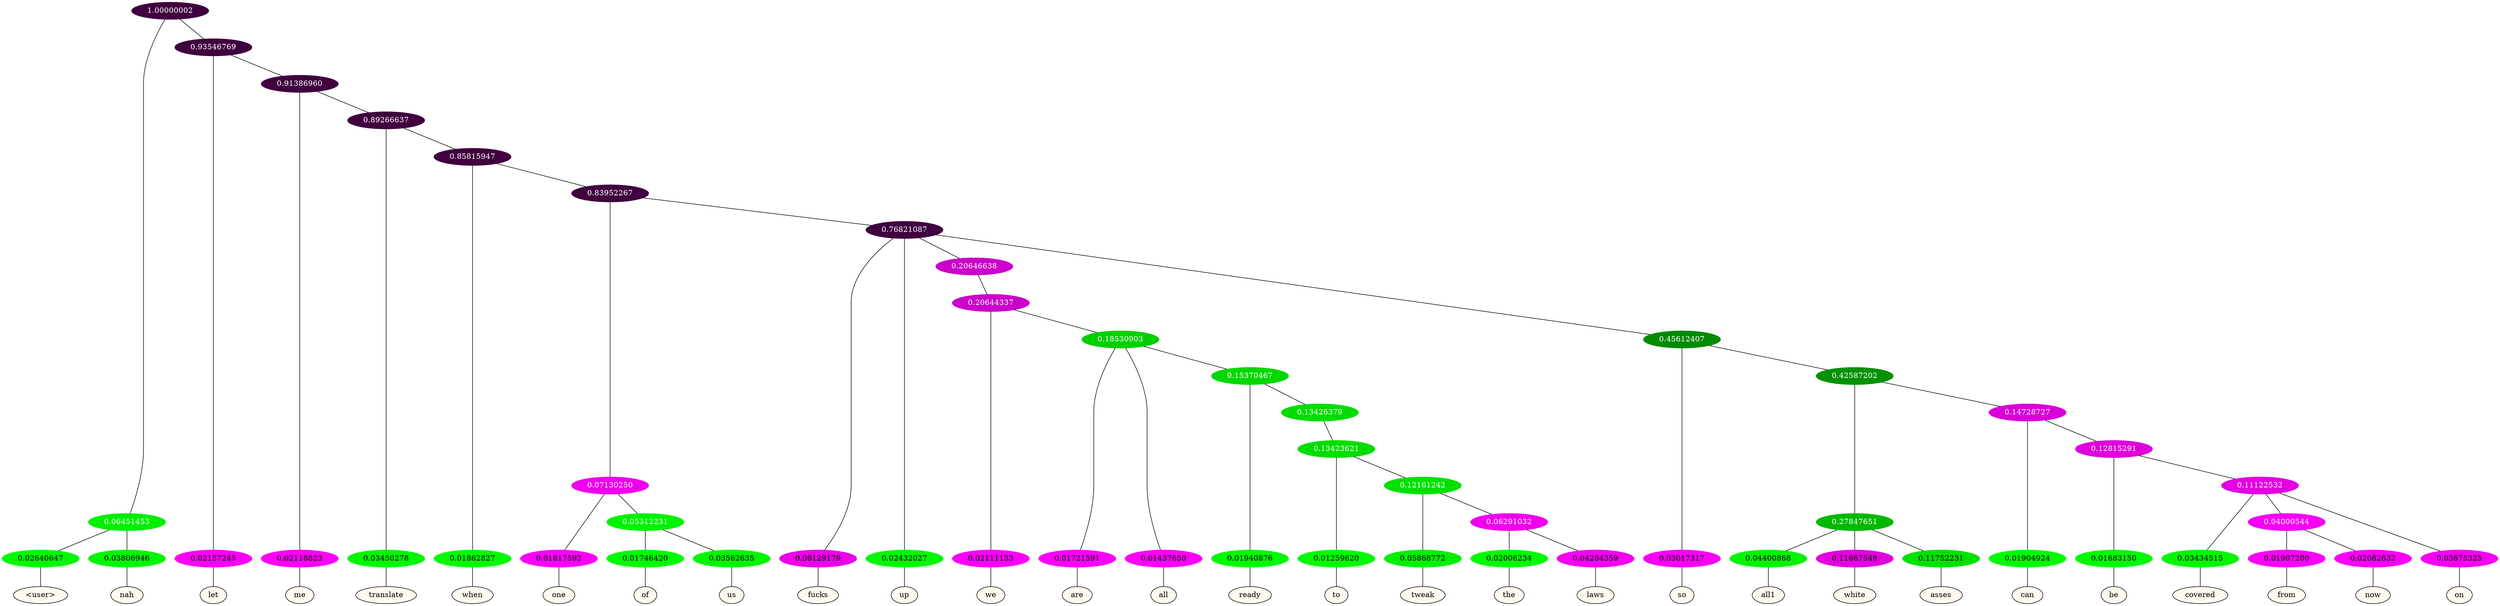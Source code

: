 graph {
	node [format=png height=0.15 nodesep=0.001 ordering=out overlap=prism overlap_scaling=0.01 ranksep=0.001 ratio=0.2 style=filled width=0.15]
	{
		rank=same
		a_w_3 [label="\<user\>" color=black fillcolor=floralwhite style="filled,solid"]
		a_w_4 [label=nah color=black fillcolor=floralwhite style="filled,solid"]
		a_w_5 [label=let color=black fillcolor=floralwhite style="filled,solid"]
		a_w_7 [label=me color=black fillcolor=floralwhite style="filled,solid"]
		a_w_9 [label=translate color=black fillcolor=floralwhite style="filled,solid"]
		a_w_11 [label=when color=black fillcolor=floralwhite style="filled,solid"]
		a_w_15 [label=one color=black fillcolor=floralwhite style="filled,solid"]
		a_w_21 [label=of color=black fillcolor=floralwhite style="filled,solid"]
		a_w_22 [label=us color=black fillcolor=floralwhite style="filled,solid"]
		a_w_17 [label=fucks color=black fillcolor=floralwhite style="filled,solid"]
		a_w_18 [label=up color=black fillcolor=floralwhite style="filled,solid"]
		a_w_26 [label=we color=black fillcolor=floralwhite style="filled,solid"]
		a_w_30 [label=are color=black fillcolor=floralwhite style="filled,solid"]
		a_w_31 [label=all color=black fillcolor=floralwhite style="filled,solid"]
		a_w_38 [label=ready color=black fillcolor=floralwhite style="filled,solid"]
		a_w_46 [label=to color=black fillcolor=floralwhite style="filled,solid"]
		a_w_50 [label=tweak color=black fillcolor=floralwhite style="filled,solid"]
		a_w_52 [label=the color=black fillcolor=floralwhite style="filled,solid"]
		a_w_53 [label=laws color=black fillcolor=floralwhite style="filled,solid"]
		a_w_24 [label=so color=black fillcolor=floralwhite style="filled,solid"]
		a_w_33 [label=all1 color=black fillcolor=floralwhite style="filled,solid"]
		a_w_34 [label=white color=black fillcolor=floralwhite style="filled,solid"]
		a_w_35 [label=asses color=black fillcolor=floralwhite style="filled,solid"]
		a_w_36 [label=can color=black fillcolor=floralwhite style="filled,solid"]
		a_w_40 [label=be color=black fillcolor=floralwhite style="filled,solid"]
		a_w_43 [label=covered color=black fillcolor=floralwhite style="filled,solid"]
		a_w_48 [label=from color=black fillcolor=floralwhite style="filled,solid"]
		a_w_49 [label=now color=black fillcolor=floralwhite style="filled,solid"]
		a_w_45 [label=on color=black fillcolor=floralwhite style="filled,solid"]
	}
	a_n_3 -- a_w_3
	a_n_4 -- a_w_4
	a_n_5 -- a_w_5
	a_n_7 -- a_w_7
	a_n_9 -- a_w_9
	a_n_11 -- a_w_11
	a_n_15 -- a_w_15
	a_n_21 -- a_w_21
	a_n_22 -- a_w_22
	a_n_17 -- a_w_17
	a_n_18 -- a_w_18
	a_n_26 -- a_w_26
	a_n_30 -- a_w_30
	a_n_31 -- a_w_31
	a_n_38 -- a_w_38
	a_n_46 -- a_w_46
	a_n_50 -- a_w_50
	a_n_52 -- a_w_52
	a_n_53 -- a_w_53
	a_n_24 -- a_w_24
	a_n_33 -- a_w_33
	a_n_34 -- a_w_34
	a_n_35 -- a_w_35
	a_n_36 -- a_w_36
	a_n_40 -- a_w_40
	a_n_43 -- a_w_43
	a_n_48 -- a_w_48
	a_n_49 -- a_w_49
	a_n_45 -- a_w_45
	{
		rank=same
		a_n_3 [label=0.02640647 color="0.334 1.000 0.974" fontcolor=black]
		a_n_4 [label=0.03806946 color="0.334 1.000 0.962" fontcolor=black]
		a_n_5 [label=0.02157245 color="0.835 1.000 0.978" fontcolor=black]
		a_n_7 [label=0.02118823 color="0.835 1.000 0.979" fontcolor=black]
		a_n_9 [label=0.03450278 color="0.334 1.000 0.965" fontcolor=black]
		a_n_11 [label=0.01862827 color="0.334 1.000 0.981" fontcolor=black]
		a_n_15 [label=0.01817592 color="0.835 1.000 0.982" fontcolor=black]
		a_n_21 [label=0.01746420 color="0.334 1.000 0.983" fontcolor=black]
		a_n_22 [label=0.03562635 color="0.334 1.000 0.964" fontcolor=black]
		a_n_17 [label=0.08129179 color="0.835 1.000 0.919" fontcolor=black]
		a_n_18 [label=0.02432027 color="0.334 1.000 0.976" fontcolor=black]
		a_n_26 [label=0.02111133 color="0.835 1.000 0.979" fontcolor=black]
		a_n_30 [label=0.01721591 color="0.835 1.000 0.983" fontcolor=black]
		a_n_31 [label=0.01437650 color="0.835 1.000 0.986" fontcolor=black]
		a_n_38 [label=0.01940876 color="0.334 1.000 0.981" fontcolor=black]
		a_n_46 [label=0.01259620 color="0.334 1.000 0.987" fontcolor=black]
		a_n_50 [label=0.05868772 color="0.334 1.000 0.941" fontcolor=black]
		a_n_52 [label=0.02006234 color="0.334 1.000 0.980" fontcolor=black]
		a_n_53 [label=0.04284359 color="0.835 1.000 0.957" fontcolor=black]
		a_n_24 [label=0.03017317 color="0.835 1.000 0.970" fontcolor=black]
		a_n_33 [label=0.04400868 color="0.334 1.000 0.956" fontcolor=black]
		a_n_34 [label=0.11667548 color="0.835 1.000 0.883" fontcolor=black]
		a_n_35 [label=0.11752231 color="0.334 1.000 0.882" fontcolor=black]
		a_n_36 [label=0.01904924 color="0.334 1.000 0.981" fontcolor=black]
		a_n_40 [label=0.01683150 color="0.334 1.000 0.983" fontcolor=black]
		a_n_43 [label=0.03434515 color="0.334 1.000 0.966" fontcolor=black]
		a_n_48 [label=0.01907200 color="0.835 1.000 0.981" fontcolor=black]
		a_n_49 [label=0.02082632 color="0.835 1.000 0.979" fontcolor=black]
		a_n_45 [label=0.03675325 color="0.835 1.000 0.963" fontcolor=black]
	}
	a_n_0 [label=1.00000002 color="0.835 1.000 0.250" fontcolor=grey99]
	a_n_1 [label=0.06451453 color="0.334 1.000 0.935" fontcolor=grey99]
	a_n_0 -- a_n_1
	a_n_2 [label=0.93546769 color="0.835 1.000 0.250" fontcolor=grey99]
	a_n_0 -- a_n_2
	a_n_1 -- a_n_3
	a_n_1 -- a_n_4
	a_n_2 -- a_n_5
	a_n_6 [label=0.91386960 color="0.835 1.000 0.250" fontcolor=grey99]
	a_n_2 -- a_n_6
	a_n_6 -- a_n_7
	a_n_8 [label=0.89266637 color="0.835 1.000 0.250" fontcolor=grey99]
	a_n_6 -- a_n_8
	a_n_8 -- a_n_9
	a_n_10 [label=0.85815947 color="0.835 1.000 0.250" fontcolor=grey99]
	a_n_8 -- a_n_10
	a_n_10 -- a_n_11
	a_n_12 [label=0.83952267 color="0.835 1.000 0.250" fontcolor=grey99]
	a_n_10 -- a_n_12
	a_n_13 [label=0.07130250 color="0.835 1.000 0.929" fontcolor=grey99]
	a_n_12 -- a_n_13
	a_n_14 [label=0.76821087 color="0.835 1.000 0.250" fontcolor=grey99]
	a_n_12 -- a_n_14
	a_n_13 -- a_n_15
	a_n_16 [label=0.05312231 color="0.334 1.000 0.947" fontcolor=grey99]
	a_n_13 -- a_n_16
	a_n_14 -- a_n_17
	a_n_14 -- a_n_18
	a_n_19 [label=0.20646638 color="0.835 1.000 0.794" fontcolor=grey99]
	a_n_14 -- a_n_19
	a_n_20 [label=0.45612407 color="0.334 1.000 0.544" fontcolor=grey99]
	a_n_14 -- a_n_20
	a_n_16 -- a_n_21
	a_n_16 -- a_n_22
	a_n_23 [label=0.20644337 color="0.835 1.000 0.794" fontcolor=grey99]
	a_n_19 -- a_n_23
	a_n_20 -- a_n_24
	a_n_25 [label=0.42587202 color="0.334 1.000 0.574" fontcolor=grey99]
	a_n_20 -- a_n_25
	a_n_23 -- a_n_26
	a_n_27 [label=0.18530903 color="0.334 1.000 0.815" fontcolor=grey99]
	a_n_23 -- a_n_27
	a_n_28 [label=0.27847651 color="0.334 1.000 0.722" fontcolor=grey99]
	a_n_25 -- a_n_28
	a_n_29 [label=0.14728727 color="0.835 1.000 0.853" fontcolor=grey99]
	a_n_25 -- a_n_29
	a_n_27 -- a_n_30
	a_n_27 -- a_n_31
	a_n_32 [label=0.15370467 color="0.334 1.000 0.846" fontcolor=grey99]
	a_n_27 -- a_n_32
	a_n_28 -- a_n_33
	a_n_28 -- a_n_34
	a_n_28 -- a_n_35
	a_n_29 -- a_n_36
	a_n_37 [label=0.12815291 color="0.835 1.000 0.872" fontcolor=grey99]
	a_n_29 -- a_n_37
	a_n_32 -- a_n_38
	a_n_39 [label=0.13426379 color="0.334 1.000 0.866" fontcolor=grey99]
	a_n_32 -- a_n_39
	a_n_37 -- a_n_40
	a_n_41 [label=0.11122532 color="0.835 1.000 0.889" fontcolor=grey99]
	a_n_37 -- a_n_41
	a_n_42 [label=0.13423621 color="0.334 1.000 0.866" fontcolor=grey99]
	a_n_39 -- a_n_42
	a_n_41 -- a_n_43
	a_n_44 [label=0.04000544 color="0.835 1.000 0.960" fontcolor=grey99]
	a_n_41 -- a_n_44
	a_n_41 -- a_n_45
	a_n_42 -- a_n_46
	a_n_47 [label=0.12161242 color="0.334 1.000 0.878" fontcolor=grey99]
	a_n_42 -- a_n_47
	a_n_44 -- a_n_48
	a_n_44 -- a_n_49
	a_n_47 -- a_n_50
	a_n_51 [label=0.06291032 color="0.835 1.000 0.937" fontcolor=grey99]
	a_n_47 -- a_n_51
	a_n_51 -- a_n_52
	a_n_51 -- a_n_53
}
